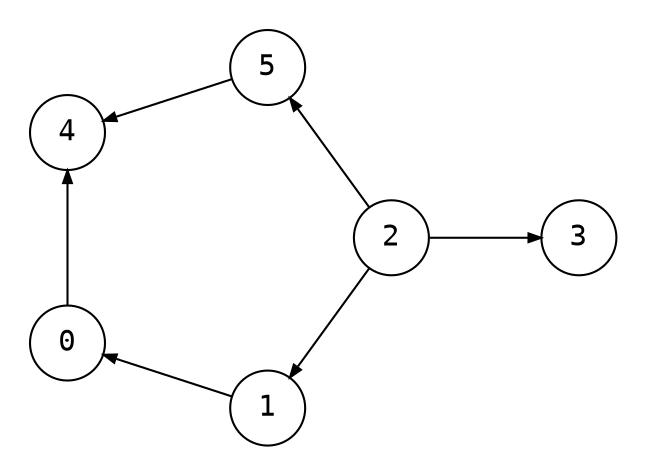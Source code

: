 digraph {
    node [shape=circle, fontname="monospace"];
    edge [arrowsize=0.6];
    layout=circo;
    pad=0.2;

    0 -> 4;
    1 -> 0;
    2 -> {1, 3, 5};
    5 -> 4;
}